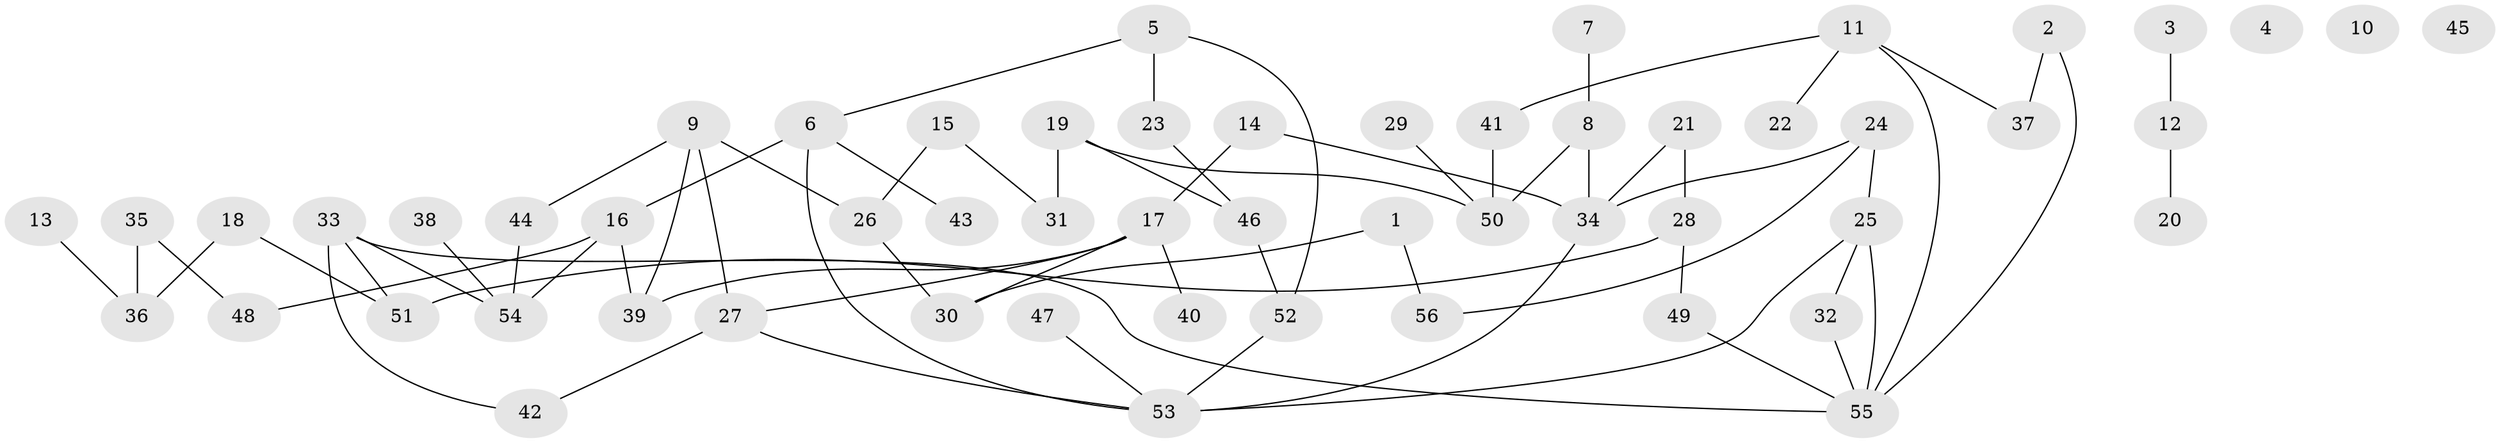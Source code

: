 // Generated by graph-tools (version 1.1) at 2025/00/03/09/25 03:00:51]
// undirected, 56 vertices, 70 edges
graph export_dot {
graph [start="1"]
  node [color=gray90,style=filled];
  1;
  2;
  3;
  4;
  5;
  6;
  7;
  8;
  9;
  10;
  11;
  12;
  13;
  14;
  15;
  16;
  17;
  18;
  19;
  20;
  21;
  22;
  23;
  24;
  25;
  26;
  27;
  28;
  29;
  30;
  31;
  32;
  33;
  34;
  35;
  36;
  37;
  38;
  39;
  40;
  41;
  42;
  43;
  44;
  45;
  46;
  47;
  48;
  49;
  50;
  51;
  52;
  53;
  54;
  55;
  56;
  1 -- 30;
  1 -- 56;
  2 -- 37;
  2 -- 55;
  3 -- 12;
  5 -- 6;
  5 -- 23;
  5 -- 52;
  6 -- 16;
  6 -- 43;
  6 -- 53;
  7 -- 8;
  8 -- 34;
  8 -- 50;
  9 -- 26;
  9 -- 27;
  9 -- 39;
  9 -- 44;
  11 -- 22;
  11 -- 37;
  11 -- 41;
  11 -- 55;
  12 -- 20;
  13 -- 36;
  14 -- 17;
  14 -- 34;
  15 -- 26;
  15 -- 31;
  16 -- 39;
  16 -- 48;
  16 -- 54;
  17 -- 27;
  17 -- 30;
  17 -- 39;
  17 -- 40;
  18 -- 36;
  18 -- 51;
  19 -- 31;
  19 -- 46;
  19 -- 50;
  21 -- 28;
  21 -- 34;
  23 -- 46;
  24 -- 25;
  24 -- 34;
  24 -- 56;
  25 -- 32;
  25 -- 53;
  25 -- 55;
  26 -- 30;
  27 -- 42;
  27 -- 53;
  28 -- 49;
  28 -- 51;
  29 -- 50;
  32 -- 55;
  33 -- 42;
  33 -- 51;
  33 -- 54;
  33 -- 55;
  34 -- 53;
  35 -- 36;
  35 -- 48;
  38 -- 54;
  41 -- 50;
  44 -- 54;
  46 -- 52;
  47 -- 53;
  49 -- 55;
  52 -- 53;
}
